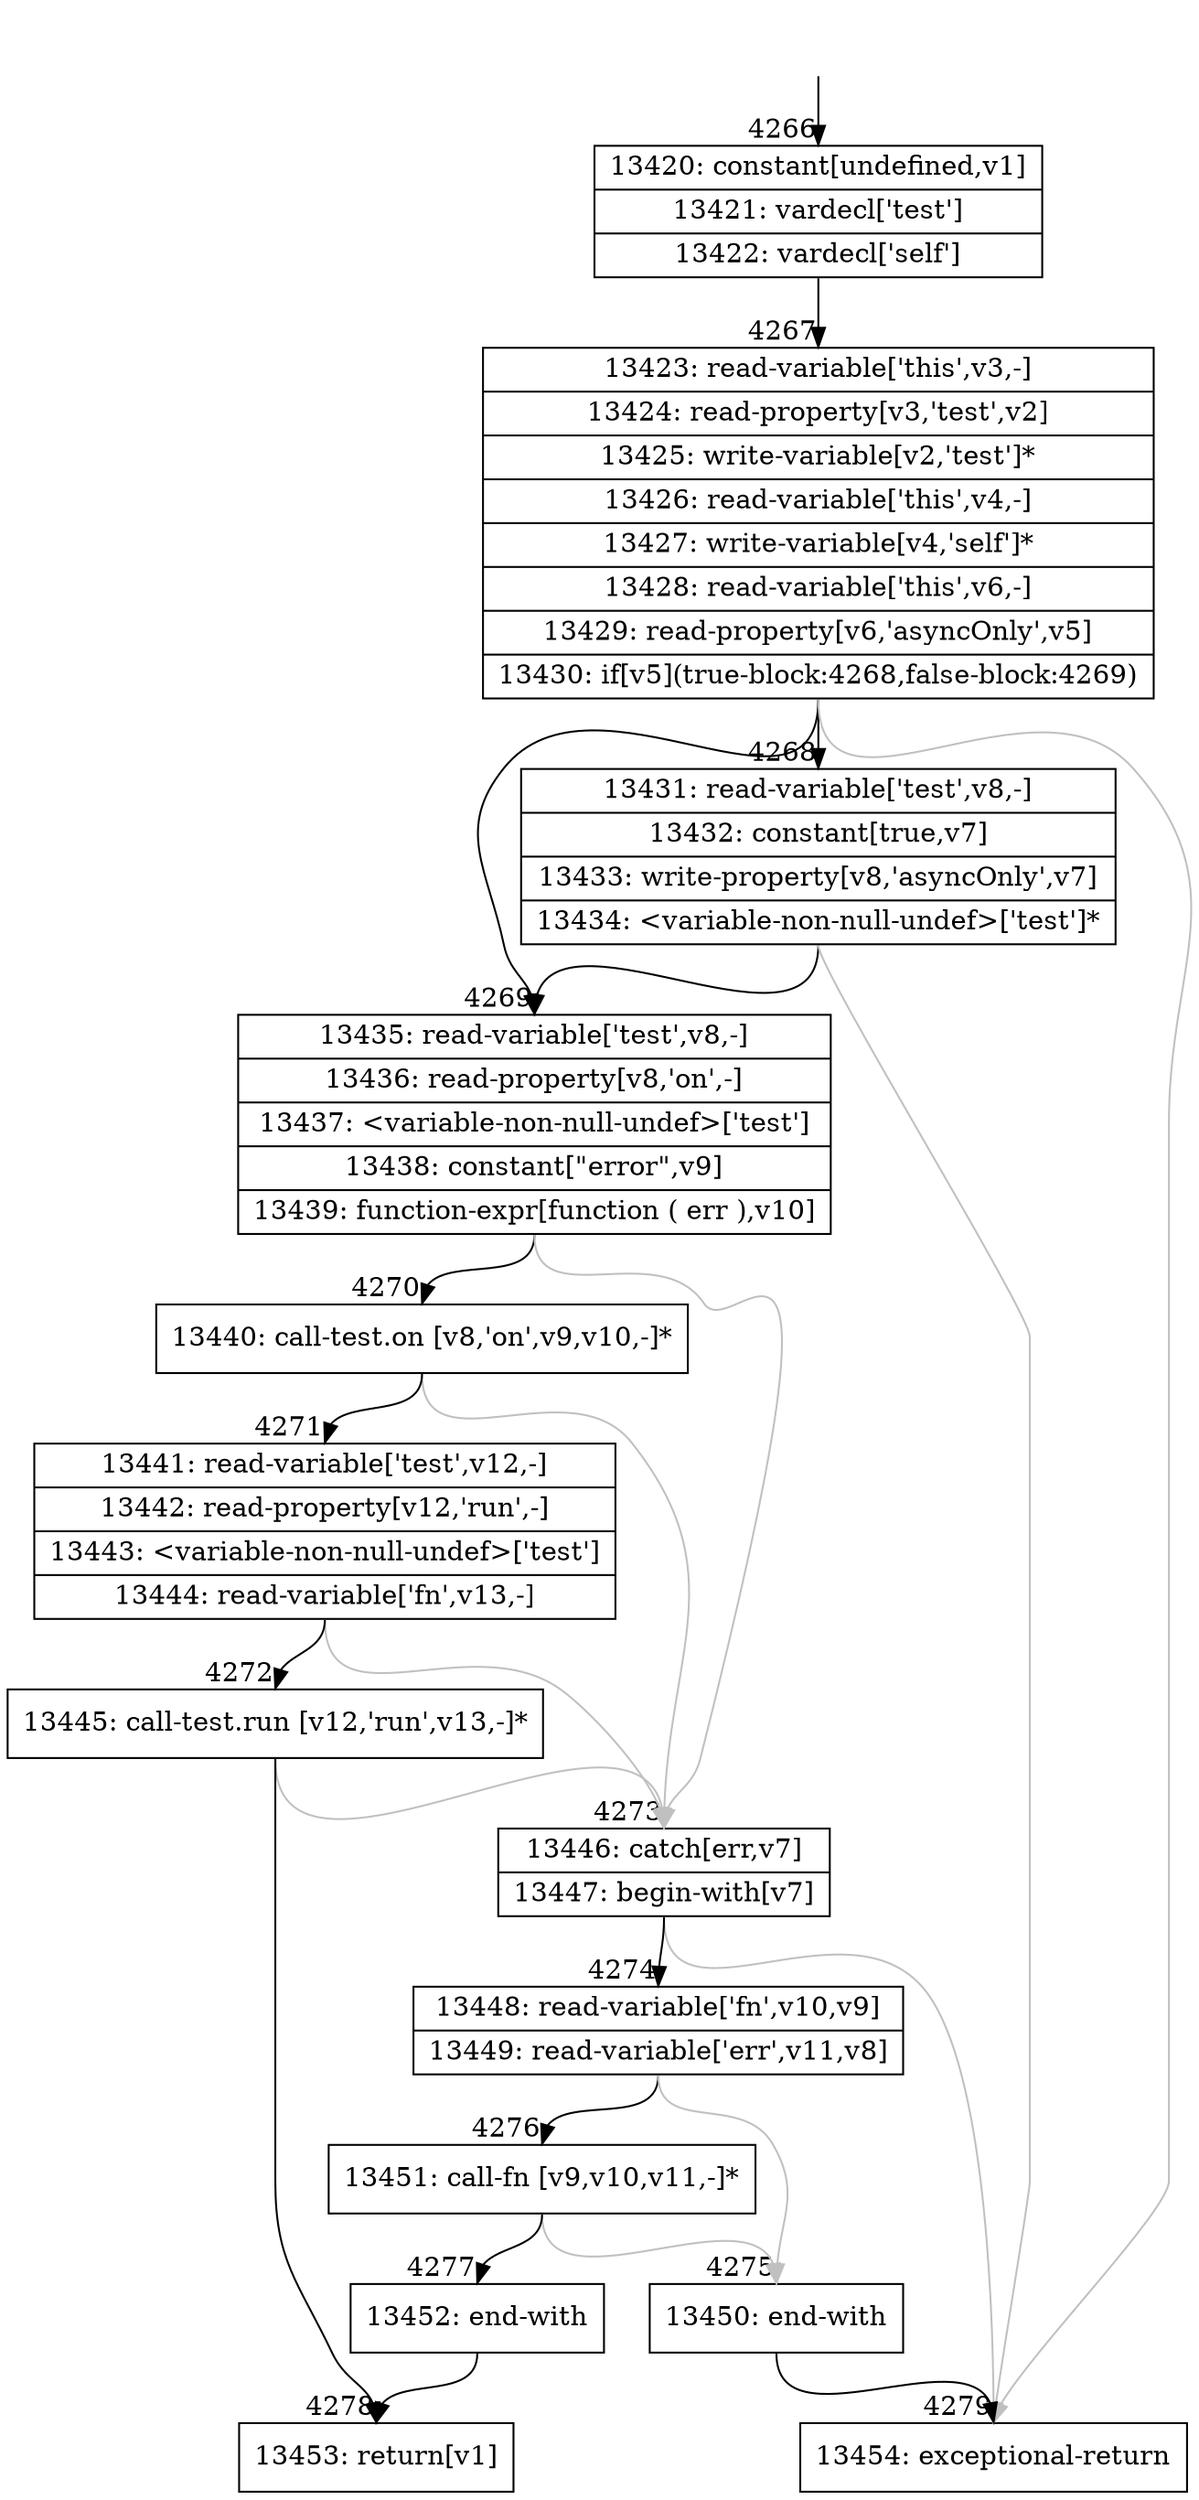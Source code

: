 digraph {
rankdir="TD"
BB_entry384[shape=none,label=""];
BB_entry384 -> BB4266 [tailport=s, headport=n, headlabel="    4266"]
BB4266 [shape=record label="{13420: constant[undefined,v1]|13421: vardecl['test']|13422: vardecl['self']}" ] 
BB4266 -> BB4267 [tailport=s, headport=n, headlabel="      4267"]
BB4267 [shape=record label="{13423: read-variable['this',v3,-]|13424: read-property[v3,'test',v2]|13425: write-variable[v2,'test']*|13426: read-variable['this',v4,-]|13427: write-variable[v4,'self']*|13428: read-variable['this',v6,-]|13429: read-property[v6,'asyncOnly',v5]|13430: if[v5](true-block:4268,false-block:4269)}" ] 
BB4267 -> BB4268 [tailport=s, headport=n, headlabel="      4268"]
BB4267 -> BB4269 [tailport=s, headport=n, headlabel="      4269"]
BB4267 -> BB4279 [tailport=s, headport=n, color=gray, headlabel="      4279"]
BB4268 [shape=record label="{13431: read-variable['test',v8,-]|13432: constant[true,v7]|13433: write-property[v8,'asyncOnly',v7]|13434: \<variable-non-null-undef\>['test']*}" ] 
BB4268 -> BB4269 [tailport=s, headport=n]
BB4268 -> BB4279 [tailport=s, headport=n, color=gray]
BB4269 [shape=record label="{13435: read-variable['test',v8,-]|13436: read-property[v8,'on',-]|13437: \<variable-non-null-undef\>['test']|13438: constant[\"error\",v9]|13439: function-expr[function ( err ),v10]}" ] 
BB4269 -> BB4270 [tailport=s, headport=n, headlabel="      4270"]
BB4269 -> BB4273 [tailport=s, headport=n, color=gray, headlabel="      4273"]
BB4270 [shape=record label="{13440: call-test.on [v8,'on',v9,v10,-]*}" ] 
BB4270 -> BB4271 [tailport=s, headport=n, headlabel="      4271"]
BB4270 -> BB4273 [tailport=s, headport=n, color=gray]
BB4271 [shape=record label="{13441: read-variable['test',v12,-]|13442: read-property[v12,'run',-]|13443: \<variable-non-null-undef\>['test']|13444: read-variable['fn',v13,-]}" ] 
BB4271 -> BB4272 [tailport=s, headport=n, headlabel="      4272"]
BB4271 -> BB4273 [tailport=s, headport=n, color=gray]
BB4272 [shape=record label="{13445: call-test.run [v12,'run',v13,-]*}" ] 
BB4272 -> BB4278 [tailport=s, headport=n, headlabel="      4278"]
BB4272 -> BB4273 [tailport=s, headport=n, color=gray]
BB4273 [shape=record label="{13446: catch[err,v7]|13447: begin-with[v7]}" ] 
BB4273 -> BB4274 [tailport=s, headport=n, headlabel="      4274"]
BB4273 -> BB4279 [tailport=s, headport=n, color=gray]
BB4274 [shape=record label="{13448: read-variable['fn',v10,v9]|13449: read-variable['err',v11,v8]}" ] 
BB4274 -> BB4276 [tailport=s, headport=n, headlabel="      4276"]
BB4274 -> BB4275 [tailport=s, headport=n, color=gray, headlabel="      4275"]
BB4275 [shape=record label="{13450: end-with}" ] 
BB4275 -> BB4279 [tailport=s, headport=n]
BB4276 [shape=record label="{13451: call-fn [v9,v10,v11,-]*}" ] 
BB4276 -> BB4277 [tailport=s, headport=n, headlabel="      4277"]
BB4276 -> BB4275 [tailport=s, headport=n, color=gray]
BB4277 [shape=record label="{13452: end-with}" ] 
BB4277 -> BB4278 [tailport=s, headport=n]
BB4278 [shape=record label="{13453: return[v1]}" ] 
BB4279 [shape=record label="{13454: exceptional-return}" ] 
//#$~ 4976
}

